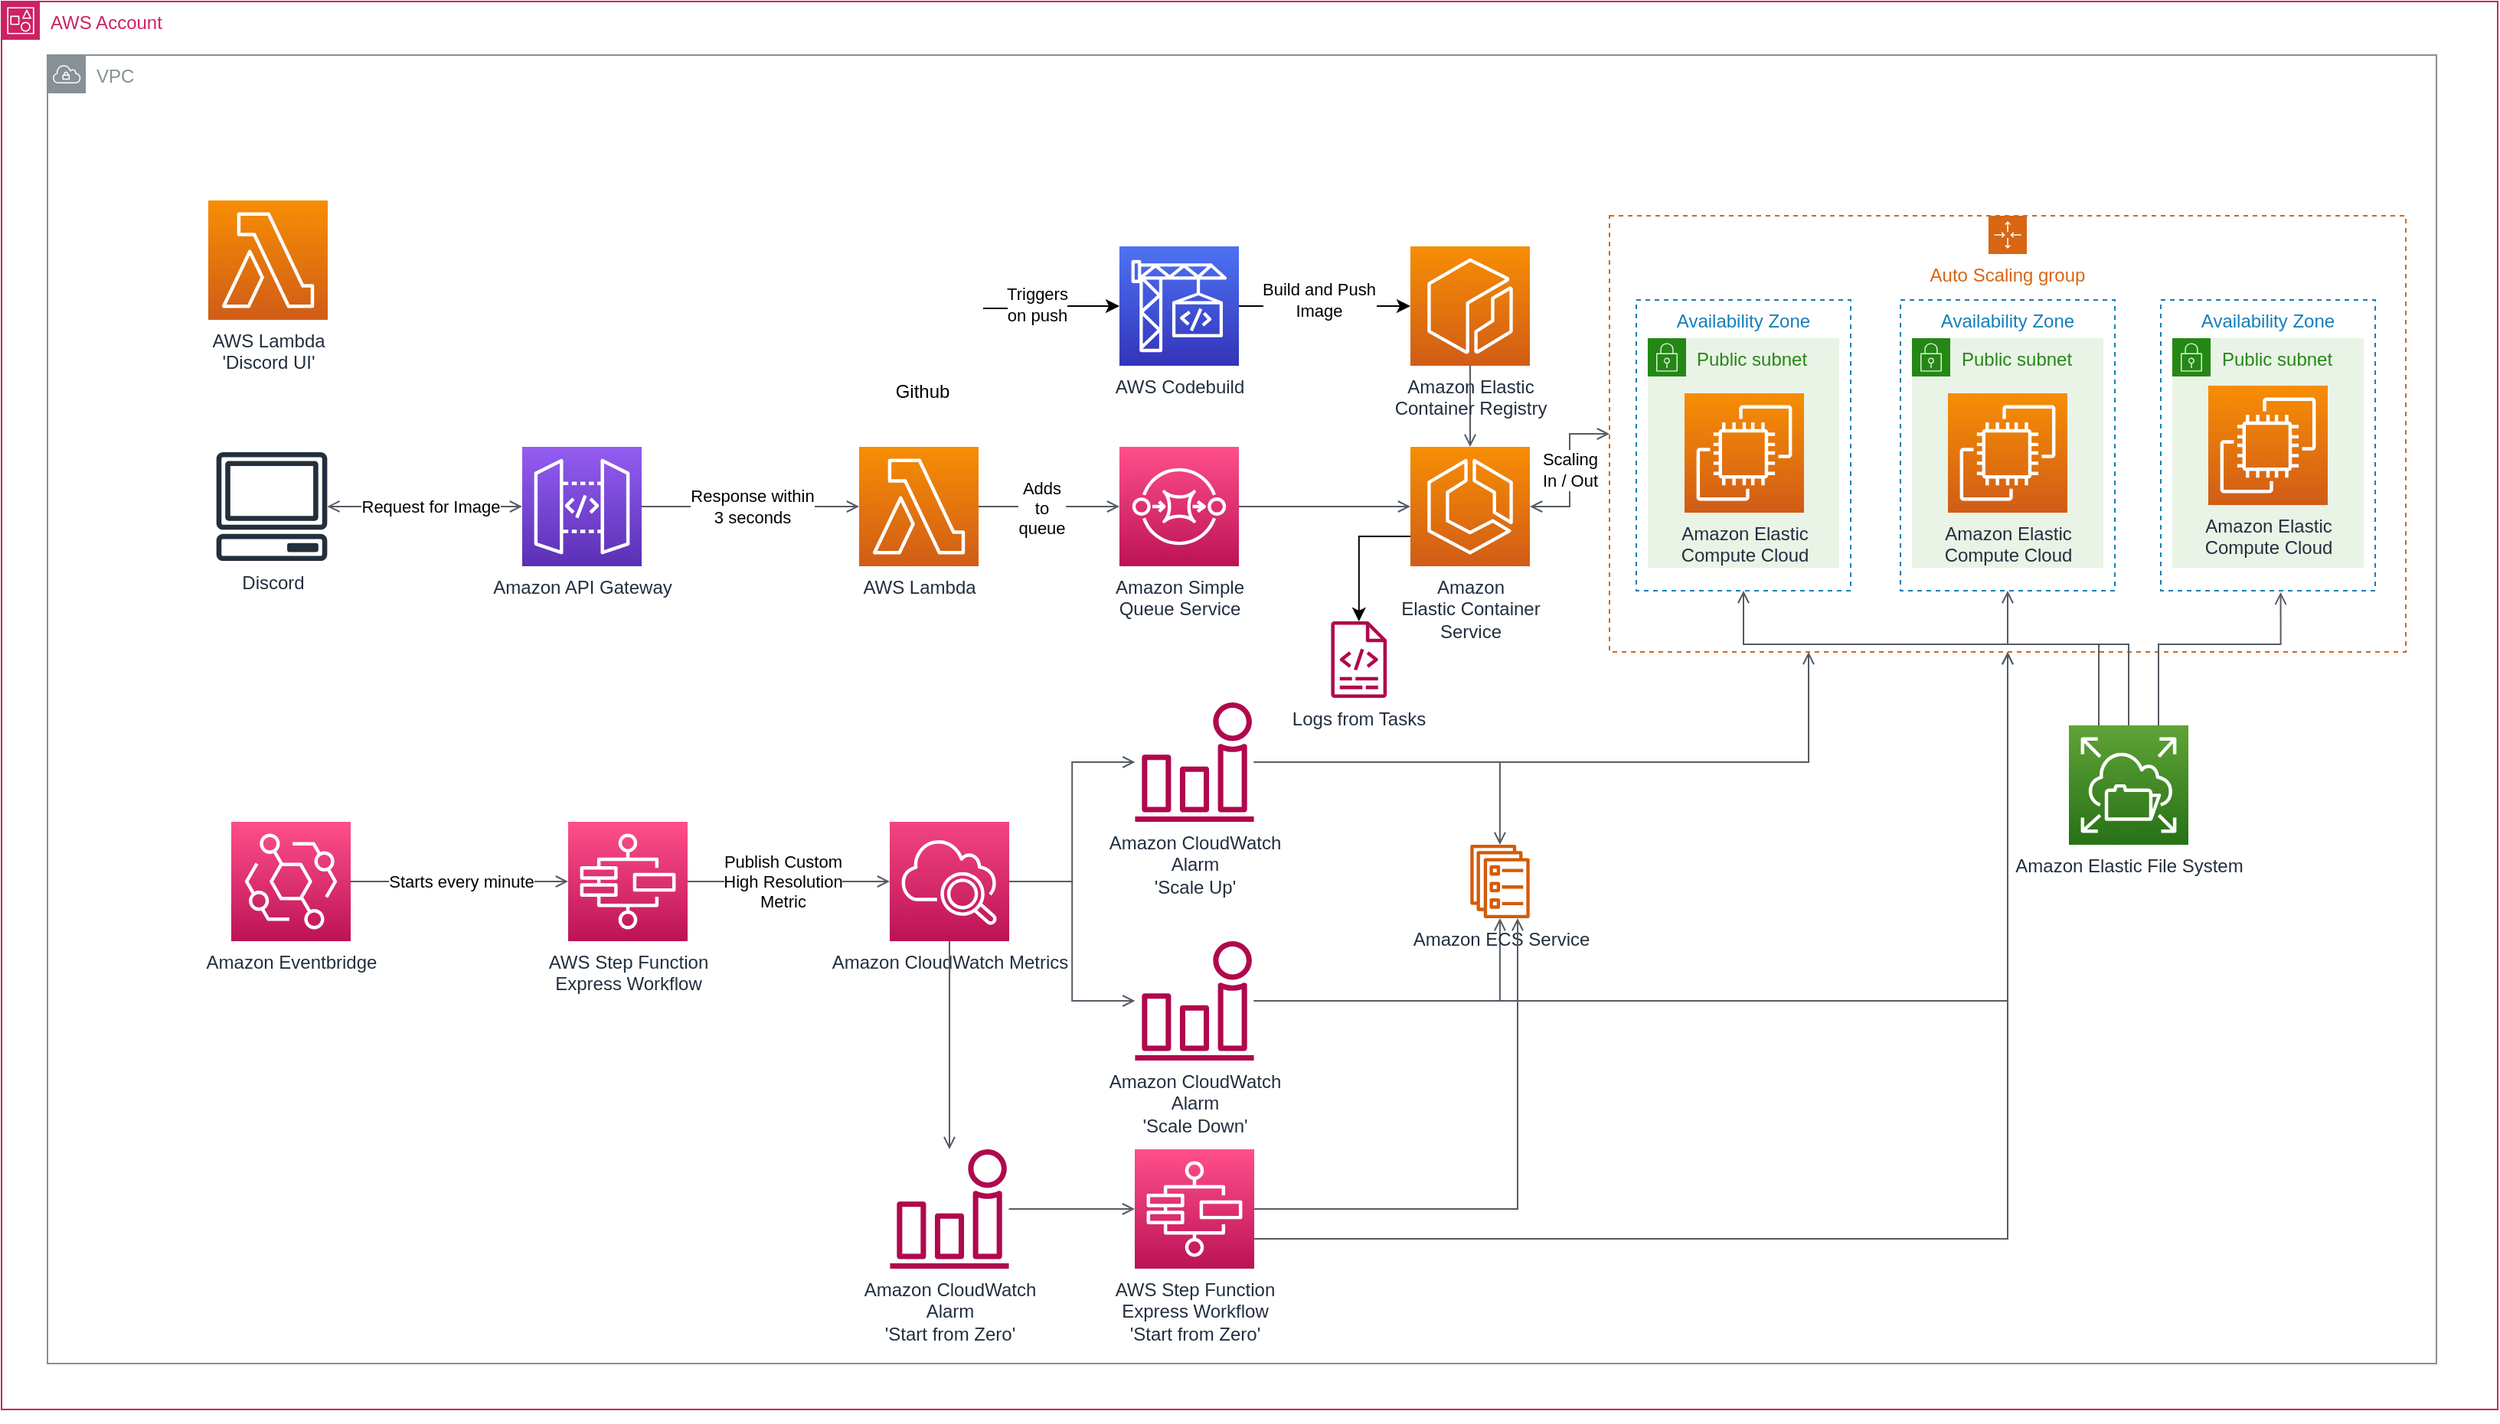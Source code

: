 <mxfile version="21.1.8" type="device">
  <diagram id="-S9FDR58gsspq_TG_L5l" name="Page-1">
    <mxGraphModel dx="2819" dy="907" grid="1" gridSize="10" guides="1" tooltips="1" connect="1" arrows="1" fold="1" page="1" pageScale="1" pageWidth="850" pageHeight="1100" math="0" shadow="0">
      <root>
        <mxCell id="0" />
        <mxCell id="1" parent="0" />
        <mxCell id="LBKzVTDVFtK7t_4-wIvV-5" value="Amazon API Gateway" style="sketch=0;points=[[0,0,0],[0.25,0,0],[0.5,0,0],[0.75,0,0],[1,0,0],[0,1,0],[0.25,1,0],[0.5,1,0],[0.75,1,0],[1,1,0],[0,0.25,0],[0,0.5,0],[0,0.75,0],[1,0.25,0],[1,0.5,0],[1,0.75,0]];outlineConnect=0;fontColor=#232F3E;gradientColor=#945DF2;gradientDirection=north;fillColor=#5A30B5;strokeColor=#ffffff;dashed=0;verticalLabelPosition=bottom;verticalAlign=top;align=center;html=1;fontSize=12;fontStyle=0;aspect=fixed;shape=mxgraph.aws4.resourceIcon;resIcon=mxgraph.aws4.api_gateway;" parent="1" vertex="1">
          <mxGeometry x="290" y="411" width="78" height="78" as="geometry" />
        </mxCell>
        <mxCell id="LBKzVTDVFtK7t_4-wIvV-10" value="AWS Lambda" style="sketch=0;points=[[0,0,0],[0.25,0,0],[0.5,0,0],[0.75,0,0],[1,0,0],[0,1,0],[0.25,1,0],[0.5,1,0],[0.75,1,0],[1,1,0],[0,0.25,0],[0,0.5,0],[0,0.75,0],[1,0.25,0],[1,0.5,0],[1,0.75,0]];outlineConnect=0;fontColor=#232F3E;gradientColor=#F78E04;gradientDirection=north;fillColor=#D05C17;strokeColor=#ffffff;dashed=0;verticalLabelPosition=bottom;verticalAlign=top;align=center;html=1;fontSize=12;fontStyle=0;aspect=fixed;shape=mxgraph.aws4.resourceIcon;resIcon=mxgraph.aws4.lambda;" parent="1" vertex="1">
          <mxGeometry x="510" y="411" width="78" height="78" as="geometry" />
        </mxCell>
        <mxCell id="LBKzVTDVFtK7t_4-wIvV-12" value="Amazon Simple&lt;br&gt;Queue Service" style="sketch=0;points=[[0,0,0],[0.25,0,0],[0.5,0,0],[0.75,0,0],[1,0,0],[0,1,0],[0.25,1,0],[0.5,1,0],[0.75,1,0],[1,1,0],[0,0.25,0],[0,0.5,0],[0,0.75,0],[1,0.25,0],[1,0.5,0],[1,0.75,0]];outlineConnect=0;fontColor=#232F3E;gradientColor=#FF4F8B;gradientDirection=north;fillColor=#BC1356;strokeColor=#ffffff;dashed=0;verticalLabelPosition=bottom;verticalAlign=top;align=center;html=1;fontSize=12;fontStyle=0;aspect=fixed;shape=mxgraph.aws4.resourceIcon;resIcon=mxgraph.aws4.sqs;" parent="1" vertex="1">
          <mxGeometry x="680" y="411" width="78" height="78" as="geometry" />
        </mxCell>
        <mxCell id="5P9pc8NS2gFNROMfGbjL-8" style="edgeStyle=orthogonalEdgeStyle;rounded=0;orthogonalLoop=1;jettySize=auto;html=1;exitX=0;exitY=0.75;exitDx=0;exitDy=0;exitPerimeter=0;" parent="1" source="LBKzVTDVFtK7t_4-wIvV-15" target="5P9pc8NS2gFNROMfGbjL-7" edge="1">
          <mxGeometry relative="1" as="geometry" />
        </mxCell>
        <mxCell id="LBKzVTDVFtK7t_4-wIvV-15" value="Amazon&lt;br&gt;Elastic Container&lt;br&gt;Service" style="sketch=0;points=[[0,0,0],[0.25,0,0],[0.5,0,0],[0.75,0,0],[1,0,0],[0,1,0],[0.25,1,0],[0.5,1,0],[0.75,1,0],[1,1,0],[0,0.25,0],[0,0.5,0],[0,0.75,0],[1,0.25,0],[1,0.5,0],[1,0.75,0]];outlineConnect=0;fontColor=#232F3E;gradientColor=#F78E04;gradientDirection=north;fillColor=#D05C17;strokeColor=#ffffff;dashed=0;verticalLabelPosition=bottom;verticalAlign=top;align=center;html=1;fontSize=12;fontStyle=0;aspect=fixed;shape=mxgraph.aws4.resourceIcon;resIcon=mxgraph.aws4.ecs;" parent="1" vertex="1">
          <mxGeometry x="870" y="411" width="78" height="78" as="geometry" />
        </mxCell>
        <mxCell id="LBKzVTDVFtK7t_4-wIvV-17" style="edgeStyle=none;rounded=0;orthogonalLoop=1;jettySize=auto;html=1;exitX=0.5;exitY=1;exitDx=0;exitDy=0;" parent="1" edge="1">
          <mxGeometry relative="1" as="geometry">
            <mxPoint x="1185.0" y="551.5" as="sourcePoint" />
            <mxPoint x="1185.0" y="551.5" as="targetPoint" />
          </mxGeometry>
        </mxCell>
        <mxCell id="LBKzVTDVFtK7t_4-wIvV-23" value="Amazon CloudWatch Metrics" style="sketch=0;points=[[0,0,0],[0.25,0,0],[0.5,0,0],[0.75,0,0],[1,0,0],[0,1,0],[0.25,1,0],[0.5,1,0],[0.75,1,0],[1,1,0],[0,0.25,0],[0,0.5,0],[0,0.75,0],[1,0.25,0],[1,0.5,0],[1,0.75,0]];points=[[0,0,0],[0.25,0,0],[0.5,0,0],[0.75,0,0],[1,0,0],[0,1,0],[0.25,1,0],[0.5,1,0],[0.75,1,0],[1,1,0],[0,0.25,0],[0,0.5,0],[0,0.75,0],[1,0.25,0],[1,0.5,0],[1,0.75,0]];outlineConnect=0;fontColor=#232F3E;gradientColor=#F34482;gradientDirection=north;fillColor=#BC1356;strokeColor=#ffffff;dashed=0;verticalLabelPosition=bottom;verticalAlign=top;align=center;html=1;fontSize=12;fontStyle=0;aspect=fixed;shape=mxgraph.aws4.resourceIcon;resIcon=mxgraph.aws4.cloudwatch_2;" parent="1" vertex="1">
          <mxGeometry x="530" y="656" width="78" height="78" as="geometry" />
        </mxCell>
        <mxCell id="LBKzVTDVFtK7t_4-wIvV-26" value="Amazon CloudWatch&lt;br&gt;Alarm&lt;br&gt;&#39;Scale Up&#39;" style="sketch=0;outlineConnect=0;fontColor=#232F3E;gradientColor=none;fillColor=#B0084D;strokeColor=none;dashed=0;verticalLabelPosition=bottom;verticalAlign=top;align=center;html=1;fontSize=12;fontStyle=0;aspect=fixed;pointerEvents=1;shape=mxgraph.aws4.alarm;" parent="1" vertex="1">
          <mxGeometry x="690" y="578" width="78" height="78" as="geometry" />
        </mxCell>
        <mxCell id="LBKzVTDVFtK7t_4-wIvV-29" value="Amazon CloudWatch&lt;br&gt;Alarm&lt;br&gt;&#39;Scale Down&#39;" style="sketch=0;outlineConnect=0;fontColor=#232F3E;gradientColor=none;fillColor=#B0084D;strokeColor=none;dashed=0;verticalLabelPosition=bottom;verticalAlign=top;align=center;html=1;fontSize=12;fontStyle=0;aspect=fixed;pointerEvents=1;shape=mxgraph.aws4.alarm;" parent="1" vertex="1">
          <mxGeometry x="690" y="734" width="78" height="78" as="geometry" />
        </mxCell>
        <mxCell id="LBKzVTDVFtK7t_4-wIvV-32" value="AWS Account" style="points=[[0,0],[0.25,0],[0.5,0],[0.75,0],[1,0],[1,0.25],[1,0.5],[1,0.75],[1,1],[0.75,1],[0.5,1],[0.25,1],[0,1],[0,0.75],[0,0.5],[0,0.25]];outlineConnect=0;gradientColor=none;html=1;whiteSpace=wrap;fontSize=12;fontStyle=0;container=0;pointerEvents=0;collapsible=0;recursiveResize=0;shape=mxgraph.aws4.group;grIcon=mxgraph.aws4.group_account;strokeColor=#CD2264;fillColor=none;verticalAlign=top;align=left;spacingLeft=30;fontColor=#CD2264;dashed=0;" parent="1" vertex="1">
          <mxGeometry x="-50" y="120" width="1630" height="920" as="geometry" />
        </mxCell>
        <mxCell id="LBKzVTDVFtK7t_4-wIvV-55" style="edgeStyle=orthogonalEdgeStyle;rounded=0;orthogonalLoop=1;jettySize=auto;html=1;exitX=0.5;exitY=1;exitDx=0;exitDy=0;" parent="1" source="LBKzVTDVFtK7t_4-wIvV-32" target="LBKzVTDVFtK7t_4-wIvV-32" edge="1">
          <mxGeometry relative="1" as="geometry" />
        </mxCell>
        <mxCell id="_OiCPr4Hl9nCqYWp3U7V-2" value="" style="edgeStyle=orthogonalEdgeStyle;html=1;endArrow=open;elbow=vertical;startArrow=open;startFill=0;endFill=0;strokeColor=#545B64;rounded=0;entryX=0;entryY=0.5;entryDx=0;entryDy=0;entryPerimeter=0;" parent="1" source="LBKzVTDVFtK7t_4-wIvV-57" target="LBKzVTDVFtK7t_4-wIvV-5" edge="1">
          <mxGeometry width="100" relative="1" as="geometry">
            <mxPoint x="178" y="454.18" as="sourcePoint" />
            <mxPoint x="278" y="454.18" as="targetPoint" />
          </mxGeometry>
        </mxCell>
        <mxCell id="_OiCPr4Hl9nCqYWp3U7V-3" value="Request for Image" style="edgeLabel;html=1;align=center;verticalAlign=middle;resizable=0;points=[];" parent="_OiCPr4Hl9nCqYWp3U7V-2" vertex="1" connectable="0">
          <mxGeometry x="-0.027" relative="1" as="geometry">
            <mxPoint x="5" as="offset" />
          </mxGeometry>
        </mxCell>
        <mxCell id="_OiCPr4Hl9nCqYWp3U7V-4" value="" style="edgeStyle=orthogonalEdgeStyle;html=1;endArrow=open;elbow=vertical;startArrow=none;endFill=0;strokeColor=#545B64;rounded=0;exitX=1;exitY=0.5;exitDx=0;exitDy=0;exitPerimeter=0;entryX=0;entryY=0.5;entryDx=0;entryDy=0;entryPerimeter=0;" parent="1" source="LBKzVTDVFtK7t_4-wIvV-5" target="LBKzVTDVFtK7t_4-wIvV-10" edge="1">
          <mxGeometry width="100" relative="1" as="geometry">
            <mxPoint x="375" y="460" as="sourcePoint" />
            <mxPoint x="475" y="460" as="targetPoint" />
          </mxGeometry>
        </mxCell>
        <mxCell id="_OiCPr4Hl9nCqYWp3U7V-5" value="Response within&lt;br&gt;3 seconds" style="edgeLabel;html=1;align=center;verticalAlign=middle;resizable=0;points=[];" parent="_OiCPr4Hl9nCqYWp3U7V-4" vertex="1" connectable="0">
          <mxGeometry x="0.128" y="-2" relative="1" as="geometry">
            <mxPoint x="-8" y="-2" as="offset" />
          </mxGeometry>
        </mxCell>
        <mxCell id="_OiCPr4Hl9nCqYWp3U7V-9" value="" style="edgeStyle=orthogonalEdgeStyle;html=1;endArrow=open;elbow=vertical;startArrow=none;endFill=0;strokeColor=#545B64;rounded=0;exitX=0.5;exitY=1;exitDx=0;exitDy=0;exitPerimeter=0;entryX=0.5;entryY=0;entryDx=0;entryDy=0;entryPerimeter=0;" parent="1" source="LBKzVTDVFtK7t_4-wIvV-46" target="LBKzVTDVFtK7t_4-wIvV-15" edge="1">
          <mxGeometry width="100" relative="1" as="geometry">
            <mxPoint x="750" y="350" as="sourcePoint" />
            <mxPoint x="850" y="350" as="targetPoint" />
          </mxGeometry>
        </mxCell>
        <mxCell id="_OiCPr4Hl9nCqYWp3U7V-12" value="Scaling&lt;br&gt;In / Out" style="edgeStyle=orthogonalEdgeStyle;html=1;endArrow=open;elbow=vertical;startArrow=open;startFill=0;endFill=0;strokeColor=#545B64;rounded=0;" parent="1" source="LBKzVTDVFtK7t_4-wIvV-15" target="LBKzVTDVFtK7t_4-wIvV-38" edge="1">
          <mxGeometry width="100" relative="1" as="geometry">
            <mxPoint x="1020" y="440" as="sourcePoint" />
            <mxPoint x="1120" y="440" as="targetPoint" />
          </mxGeometry>
        </mxCell>
        <mxCell id="_OiCPr4Hl9nCqYWp3U7V-15" value="" style="edgeStyle=orthogonalEdgeStyle;html=1;endArrow=open;elbow=vertical;startArrow=none;endFill=0;strokeColor=#545B64;rounded=0;exitX=1;exitY=0.5;exitDx=0;exitDy=0;exitPerimeter=0;" parent="1" source="LBKzVTDVFtK7t_4-wIvV-34" edge="1">
          <mxGeometry width="100" relative="1" as="geometry">
            <mxPoint x="450" y="740" as="sourcePoint" />
            <mxPoint x="530" y="695" as="targetPoint" />
          </mxGeometry>
        </mxCell>
        <mxCell id="_OiCPr4Hl9nCqYWp3U7V-17" value="Publish Custom&lt;br&gt;High Resolution&lt;br&gt;Metric" style="edgeLabel;html=1;align=center;verticalAlign=middle;resizable=0;points=[];" parent="_OiCPr4Hl9nCqYWp3U7V-15" vertex="1" connectable="0">
          <mxGeometry x="-0.713" y="-1" relative="1" as="geometry">
            <mxPoint x="43" y="-1" as="offset" />
          </mxGeometry>
        </mxCell>
        <mxCell id="_OiCPr4Hl9nCqYWp3U7V-19" value="" style="edgeStyle=orthogonalEdgeStyle;html=1;endArrow=open;elbow=vertical;startArrow=none;endFill=0;strokeColor=#545B64;rounded=0;exitX=0.5;exitY=1;exitDx=0;exitDy=0;exitPerimeter=0;" parent="1" source="LBKzVTDVFtK7t_4-wIvV-23" target="LBKzVTDVFtK7t_4-wIvV-53" edge="1">
          <mxGeometry width="100" relative="1" as="geometry">
            <mxPoint x="590" y="840" as="sourcePoint" />
            <mxPoint x="690" y="840" as="targetPoint" />
          </mxGeometry>
        </mxCell>
        <mxCell id="_OiCPr4Hl9nCqYWp3U7V-20" value="" style="edgeStyle=orthogonalEdgeStyle;html=1;endArrow=open;elbow=vertical;startArrow=none;endFill=0;strokeColor=#545B64;rounded=0;" parent="1" source="LBKzVTDVFtK7t_4-wIvV-53" edge="1">
          <mxGeometry width="100" relative="1" as="geometry">
            <mxPoint x="730" y="920" as="sourcePoint" />
            <mxPoint x="690" y="909" as="targetPoint" />
          </mxGeometry>
        </mxCell>
        <mxCell id="_OiCPr4Hl9nCqYWp3U7V-23" value="" style="edgeStyle=orthogonalEdgeStyle;html=1;endArrow=open;elbow=vertical;startArrow=none;endFill=0;strokeColor=#545B64;rounded=0;entryX=0.5;entryY=1;entryDx=0;entryDy=0;" parent="1" source="LBKzVTDVFtK7t_4-wIvV-29" target="LBKzVTDVFtK7t_4-wIvV-38" edge="1">
          <mxGeometry width="100" relative="1" as="geometry">
            <mxPoint x="1090" y="760" as="sourcePoint" />
            <mxPoint x="1190" y="760" as="targetPoint" />
          </mxGeometry>
        </mxCell>
        <mxCell id="_OiCPr4Hl9nCqYWp3U7V-25" value="" style="edgeStyle=orthogonalEdgeStyle;html=1;endArrow=open;elbow=vertical;startArrow=none;endFill=0;strokeColor=#545B64;rounded=0;" parent="1" source="LBKzVTDVFtK7t_4-wIvV-29" target="LBKzVTDVFtK7t_4-wIvV-30" edge="1">
          <mxGeometry width="100" relative="1" as="geometry">
            <mxPoint x="840" y="740" as="sourcePoint" />
            <mxPoint x="940" y="740" as="targetPoint" />
          </mxGeometry>
        </mxCell>
        <mxCell id="_OiCPr4Hl9nCqYWp3U7V-26" value="" style="edgeStyle=orthogonalEdgeStyle;html=1;endArrow=open;elbow=vertical;startArrow=none;endFill=0;strokeColor=#545B64;rounded=0;" parent="1" source="LBKzVTDVFtK7t_4-wIvV-23" target="LBKzVTDVFtK7t_4-wIvV-26" edge="1">
          <mxGeometry width="100" relative="1" as="geometry">
            <mxPoint x="650" y="690" as="sourcePoint" />
            <mxPoint x="750" y="690" as="targetPoint" />
          </mxGeometry>
        </mxCell>
        <mxCell id="_OiCPr4Hl9nCqYWp3U7V-27" value="" style="edgeStyle=orthogonalEdgeStyle;html=1;endArrow=open;elbow=vertical;startArrow=none;endFill=0;strokeColor=#545B64;rounded=0;exitX=1;exitY=0.5;exitDx=0;exitDy=0;exitPerimeter=0;" parent="1" source="LBKzVTDVFtK7t_4-wIvV-23" target="LBKzVTDVFtK7t_4-wIvV-29" edge="1">
          <mxGeometry width="100" relative="1" as="geometry">
            <mxPoint x="650" y="690" as="sourcePoint" />
            <mxPoint x="750" y="690" as="targetPoint" />
          </mxGeometry>
        </mxCell>
        <mxCell id="_OiCPr4Hl9nCqYWp3U7V-28" value="" style="edgeStyle=orthogonalEdgeStyle;html=1;endArrow=open;elbow=vertical;startArrow=none;endFill=0;strokeColor=#545B64;rounded=0;" parent="1" source="LBKzVTDVFtK7t_4-wIvV-26" target="LBKzVTDVFtK7t_4-wIvV-30" edge="1">
          <mxGeometry width="100" relative="1" as="geometry">
            <mxPoint x="900" y="570" as="sourcePoint" />
            <mxPoint x="1000" y="570" as="targetPoint" />
          </mxGeometry>
        </mxCell>
        <mxCell id="_OiCPr4Hl9nCqYWp3U7V-29" value="" style="edgeStyle=orthogonalEdgeStyle;html=1;endArrow=open;elbow=vertical;startArrow=none;endFill=0;strokeColor=#545B64;rounded=0;entryX=0.25;entryY=1;entryDx=0;entryDy=0;" parent="1" source="LBKzVTDVFtK7t_4-wIvV-26" target="LBKzVTDVFtK7t_4-wIvV-38" edge="1">
          <mxGeometry width="100" relative="1" as="geometry">
            <mxPoint x="777.786" y="627" as="sourcePoint" />
            <mxPoint x="938.458" y="681" as="targetPoint" />
          </mxGeometry>
        </mxCell>
        <mxCell id="Vg-HxKY5NDHFJkKakWPW-1" value="VPC" style="sketch=0;outlineConnect=0;gradientColor=none;html=1;whiteSpace=wrap;fontSize=12;fontStyle=0;shape=mxgraph.aws4.group;grIcon=mxgraph.aws4.group_vpc;strokeColor=#879196;fillColor=none;verticalAlign=top;align=left;spacingLeft=30;fontColor=#879196;dashed=0;" vertex="1" parent="1">
          <mxGeometry x="-20" y="155" width="1560" height="855" as="geometry" />
        </mxCell>
        <mxCell id="LBKzVTDVFtK7t_4-wIvV-33" value="Amazon Eventbridge" style="sketch=0;points=[[0,0,0],[0.25,0,0],[0.5,0,0],[0.75,0,0],[1,0,0],[0,1,0],[0.25,1,0],[0.5,1,0],[0.75,1,0],[1,1,0],[0,0.25,0],[0,0.5,0],[0,0.75,0],[1,0.25,0],[1,0.5,0],[1,0.75,0]];outlineConnect=0;fontColor=#232F3E;gradientColor=#FF4F8B;gradientDirection=north;fillColor=#BC1356;strokeColor=#ffffff;dashed=0;verticalLabelPosition=bottom;verticalAlign=top;align=center;html=1;fontSize=12;fontStyle=0;aspect=fixed;shape=mxgraph.aws4.resourceIcon;resIcon=mxgraph.aws4.eventbridge;" parent="1" vertex="1">
          <mxGeometry x="100" y="656" width="78" height="78" as="geometry" />
        </mxCell>
        <mxCell id="LBKzVTDVFtK7t_4-wIvV-34" value="AWS Step Function&lt;br&gt;Express Workflow" style="sketch=0;points=[[0,0,0],[0.25,0,0],[0.5,0,0],[0.75,0,0],[1,0,0],[0,1,0],[0.25,1,0],[0.5,1,0],[0.75,1,0],[1,1,0],[0,0.25,0],[0,0.5,0],[0,0.75,0],[1,0.25,0],[1,0.5,0],[1,0.75,0]];outlineConnect=0;fontColor=#232F3E;gradientColor=#FF4F8B;gradientDirection=north;fillColor=#BC1356;strokeColor=#ffffff;dashed=0;verticalLabelPosition=bottom;verticalAlign=top;align=center;html=1;fontSize=12;fontStyle=0;aspect=fixed;shape=mxgraph.aws4.resourceIcon;resIcon=mxgraph.aws4.step_functions;" parent="1" vertex="1">
          <mxGeometry x="320" y="656" width="78" height="78" as="geometry" />
        </mxCell>
        <mxCell id="LBKzVTDVFtK7t_4-wIvV-38" value="Auto Scaling group" style="points=[[0,0],[0.25,0],[0.5,0],[0.75,0],[1,0],[1,0.25],[1,0.5],[1,0.75],[1,1],[0.75,1],[0.5,1],[0.25,1],[0,1],[0,0.75],[0,0.5],[0,0.25]];outlineConnect=0;gradientColor=none;html=1;whiteSpace=wrap;fontSize=12;fontStyle=0;container=1;pointerEvents=0;collapsible=0;recursiveResize=0;shape=mxgraph.aws4.groupCenter;grIcon=mxgraph.aws4.group_auto_scaling_group;grStroke=1;strokeColor=#D86613;fillColor=none;verticalAlign=top;align=center;fontColor=#D86613;dashed=1;spacingTop=25;" parent="1" vertex="1">
          <mxGeometry x="1000" y="260" width="520" height="285" as="geometry" />
        </mxCell>
        <mxCell id="LBKzVTDVFtK7t_4-wIvV-39" value="Availability Zone" style="fillColor=none;strokeColor=#147EBA;dashed=1;verticalAlign=top;fontStyle=0;fontColor=#147EBA;" parent="LBKzVTDVFtK7t_4-wIvV-38" vertex="1">
          <mxGeometry x="17.5" y="55" width="140" height="190" as="geometry" />
        </mxCell>
        <mxCell id="LBKzVTDVFtK7t_4-wIvV-40" value="Availability Zone" style="fillColor=none;strokeColor=#147EBA;dashed=1;verticalAlign=top;fontStyle=0;fontColor=#147EBA;" parent="LBKzVTDVFtK7t_4-wIvV-38" vertex="1">
          <mxGeometry x="190" y="55" width="140" height="190" as="geometry" />
        </mxCell>
        <mxCell id="LBKzVTDVFtK7t_4-wIvV-41" value="Public subnet" style="points=[[0,0],[0.25,0],[0.5,0],[0.75,0],[1,0],[1,0.25],[1,0.5],[1,0.75],[1,1],[0.75,1],[0.5,1],[0.25,1],[0,1],[0,0.75],[0,0.5],[0,0.25]];outlineConnect=0;gradientColor=none;html=1;whiteSpace=wrap;fontSize=12;fontStyle=0;container=1;pointerEvents=0;collapsible=0;recursiveResize=0;shape=mxgraph.aws4.group;grIcon=mxgraph.aws4.group_security_group;grStroke=0;strokeColor=#248814;fillColor=#E9F3E6;verticalAlign=top;align=left;spacingLeft=30;fontColor=#248814;dashed=0;" parent="LBKzVTDVFtK7t_4-wIvV-38" vertex="1">
          <mxGeometry x="197.5" y="80" width="125" height="150" as="geometry" />
        </mxCell>
        <mxCell id="LBKzVTDVFtK7t_4-wIvV-42" value="Availability Zone" style="fillColor=none;strokeColor=#147EBA;dashed=1;verticalAlign=top;fontStyle=0;fontColor=#147EBA;" parent="LBKzVTDVFtK7t_4-wIvV-38" vertex="1">
          <mxGeometry x="360" y="55" width="140" height="190" as="geometry" />
        </mxCell>
        <mxCell id="LBKzVTDVFtK7t_4-wIvV-43" value="Public subnet" style="points=[[0,0],[0.25,0],[0.5,0],[0.75,0],[1,0],[1,0.25],[1,0.5],[1,0.75],[1,1],[0.75,1],[0.5,1],[0.25,1],[0,1],[0,0.75],[0,0.5],[0,0.25]];outlineConnect=0;gradientColor=none;html=1;whiteSpace=wrap;fontSize=12;fontStyle=0;container=1;pointerEvents=0;collapsible=0;recursiveResize=0;shape=mxgraph.aws4.group;grIcon=mxgraph.aws4.group_security_group;grStroke=0;strokeColor=#248814;fillColor=#E9F3E6;verticalAlign=top;align=left;spacingLeft=30;fontColor=#248814;dashed=0;" parent="LBKzVTDVFtK7t_4-wIvV-38" vertex="1">
          <mxGeometry x="367.5" y="80" width="125" height="150" as="geometry" />
        </mxCell>
        <mxCell id="LBKzVTDVFtK7t_4-wIvV-44" value="Amazon Elastic&lt;br&gt;Compute Cloud" style="sketch=0;points=[[0,0,0],[0.25,0,0],[0.5,0,0],[0.75,0,0],[1,0,0],[0,1,0],[0.25,1,0],[0.5,1,0],[0.75,1,0],[1,1,0],[0,0.25,0],[0,0.5,0],[0,0.75,0],[1,0.25,0],[1,0.5,0],[1,0.75,0]];outlineConnect=0;fontColor=#232F3E;gradientColor=#F78E04;gradientDirection=north;fillColor=#D05C17;strokeColor=#ffffff;dashed=0;verticalLabelPosition=bottom;verticalAlign=top;align=center;html=1;fontSize=12;fontStyle=0;aspect=fixed;shape=mxgraph.aws4.resourceIcon;resIcon=mxgraph.aws4.ec2;" parent="LBKzVTDVFtK7t_4-wIvV-38" vertex="1">
          <mxGeometry x="221" y="116" width="78" height="78" as="geometry" />
        </mxCell>
        <mxCell id="LBKzVTDVFtK7t_4-wIvV-45" value="Amazon Elastic&lt;br&gt;Compute Cloud" style="sketch=0;points=[[0,0,0],[0.25,0,0],[0.5,0,0],[0.75,0,0],[1,0,0],[0,1,0],[0.25,1,0],[0.5,1,0],[0.75,1,0],[1,1,0],[0,0.25,0],[0,0.5,0],[0,0.75,0],[1,0.25,0],[1,0.5,0],[1,0.75,0]];outlineConnect=0;fontColor=#232F3E;gradientColor=#F78E04;gradientDirection=north;fillColor=#D05C17;strokeColor=#ffffff;dashed=0;verticalLabelPosition=bottom;verticalAlign=top;align=center;html=1;fontSize=12;fontStyle=0;aspect=fixed;shape=mxgraph.aws4.resourceIcon;resIcon=mxgraph.aws4.ec2;" parent="LBKzVTDVFtK7t_4-wIvV-38" vertex="1">
          <mxGeometry x="391" y="111" width="78" height="78" as="geometry" />
        </mxCell>
        <mxCell id="LBKzVTDVFtK7t_4-wIvV-46" value="Amazon Elastic &lt;br&gt;Container Registry" style="sketch=0;points=[[0,0,0],[0.25,0,0],[0.5,0,0],[0.75,0,0],[1,0,0],[0,1,0],[0.25,1,0],[0.5,1,0],[0.75,1,0],[1,1,0],[0,0.25,0],[0,0.5,0],[0,0.75,0],[1,0.25,0],[1,0.5,0],[1,0.75,0]];outlineConnect=0;fontColor=#232F3E;gradientColor=#F78E04;gradientDirection=north;fillColor=#D05C17;strokeColor=#ffffff;dashed=0;verticalLabelPosition=bottom;verticalAlign=top;align=center;html=1;fontSize=12;fontStyle=0;aspect=fixed;shape=mxgraph.aws4.resourceIcon;resIcon=mxgraph.aws4.ecr;" parent="1" vertex="1">
          <mxGeometry x="870" y="280" width="78" height="78" as="geometry" />
        </mxCell>
        <mxCell id="LBKzVTDVFtK7t_4-wIvV-47" value="Public subnet" style="points=[[0,0],[0.25,0],[0.5,0],[0.75,0],[1,0],[1,0.25],[1,0.5],[1,0.75],[1,1],[0.75,1],[0.5,1],[0.25,1],[0,1],[0,0.75],[0,0.5],[0,0.25]];outlineConnect=0;gradientColor=none;html=1;whiteSpace=wrap;fontSize=12;fontStyle=0;container=1;pointerEvents=0;collapsible=0;recursiveResize=0;shape=mxgraph.aws4.group;grIcon=mxgraph.aws4.group_security_group;grStroke=0;strokeColor=#248814;fillColor=#E9F3E6;verticalAlign=top;align=left;spacingLeft=30;fontColor=#248814;dashed=0;" parent="1" vertex="1">
          <mxGeometry x="1025" y="340" width="125" height="150" as="geometry" />
        </mxCell>
        <mxCell id="LBKzVTDVFtK7t_4-wIvV-48" value="Amazon Elastic&lt;br&gt;Compute Cloud" style="sketch=0;points=[[0,0,0],[0.25,0,0],[0.5,0,0],[0.75,0,0],[1,0,0],[0,1,0],[0.25,1,0],[0.5,1,0],[0.75,1,0],[1,1,0],[0,0.25,0],[0,0.5,0],[0,0.75,0],[1,0.25,0],[1,0.5,0],[1,0.75,0]];outlineConnect=0;fontColor=#232F3E;gradientColor=#F78E04;gradientDirection=north;fillColor=#D05C17;strokeColor=#ffffff;dashed=0;verticalLabelPosition=bottom;verticalAlign=top;align=center;html=1;fontSize=12;fontStyle=0;aspect=fixed;shape=mxgraph.aws4.resourceIcon;resIcon=mxgraph.aws4.ec2;" parent="LBKzVTDVFtK7t_4-wIvV-47" vertex="1">
          <mxGeometry x="24" y="36" width="78" height="78" as="geometry" />
        </mxCell>
        <mxCell id="LBKzVTDVFtK7t_4-wIvV-49" value="AWS Lambda&lt;br&gt;&#39;Discord UI&#39;" style="sketch=0;points=[[0,0,0],[0.25,0,0],[0.5,0,0],[0.75,0,0],[1,0,0],[0,1,0],[0.25,1,0],[0.5,1,0],[0.75,1,0],[1,1,0],[0,0.25,0],[0,0.5,0],[0,0.75,0],[1,0.25,0],[1,0.5,0],[1,0.75,0]];outlineConnect=0;fontColor=#232F3E;gradientColor=#F78E04;gradientDirection=north;fillColor=#D05C17;strokeColor=#ffffff;dashed=0;verticalLabelPosition=bottom;verticalAlign=top;align=center;html=1;fontSize=12;fontStyle=0;aspect=fixed;shape=mxgraph.aws4.resourceIcon;resIcon=mxgraph.aws4.lambda;" parent="1" vertex="1">
          <mxGeometry x="85" y="250" width="78" height="78" as="geometry" />
        </mxCell>
        <mxCell id="LBKzVTDVFtK7t_4-wIvV-51" value="AWS Step Function&lt;br&gt;Express Workflow&lt;br&gt;&#39;Start from Zero&#39;" style="sketch=0;points=[[0,0,0],[0.25,0,0],[0.5,0,0],[0.75,0,0],[1,0,0],[0,1,0],[0.25,1,0],[0.5,1,0],[0.75,1,0],[1,1,0],[0,0.25,0],[0,0.5,0],[0,0.75,0],[1,0.25,0],[1,0.5,0],[1,0.75,0]];outlineConnect=0;fontColor=#232F3E;gradientColor=#FF4F8B;gradientDirection=north;fillColor=#BC1356;strokeColor=#ffffff;dashed=0;verticalLabelPosition=bottom;verticalAlign=top;align=center;html=1;fontSize=12;fontStyle=0;aspect=fixed;shape=mxgraph.aws4.resourceIcon;resIcon=mxgraph.aws4.step_functions;" parent="1" vertex="1">
          <mxGeometry x="690" y="870" width="78" height="78" as="geometry" />
        </mxCell>
        <mxCell id="LBKzVTDVFtK7t_4-wIvV-53" value="Amazon CloudWatch&lt;br&gt;Alarm&lt;br&gt;&#39;Start from Zero&#39;" style="sketch=0;outlineConnect=0;fontColor=#232F3E;gradientColor=none;fillColor=#B0084D;strokeColor=none;dashed=0;verticalLabelPosition=bottom;verticalAlign=top;align=center;html=1;fontSize=12;fontStyle=0;aspect=fixed;pointerEvents=1;shape=mxgraph.aws4.alarm;" parent="1" vertex="1">
          <mxGeometry x="530" y="870" width="78" height="78" as="geometry" />
        </mxCell>
        <mxCell id="LBKzVTDVFtK7t_4-wIvV-57" value="Discord" style="sketch=0;outlineConnect=0;fontColor=#232F3E;gradientColor=none;fillColor=#232F3D;strokeColor=none;dashed=0;verticalLabelPosition=bottom;verticalAlign=top;align=center;html=1;fontSize=12;fontStyle=0;aspect=fixed;pointerEvents=1;shape=mxgraph.aws4.client;" parent="1" vertex="1">
          <mxGeometry x="90" y="414.44" width="73" height="71.12" as="geometry" />
        </mxCell>
        <mxCell id="_OiCPr4Hl9nCqYWp3U7V-7" value="" style="edgeStyle=orthogonalEdgeStyle;html=1;endArrow=open;elbow=vertical;startArrow=none;endFill=0;strokeColor=#545B64;rounded=0;exitX=1;exitY=0.5;exitDx=0;exitDy=0;exitPerimeter=0;" parent="1" source="LBKzVTDVFtK7t_4-wIvV-10" edge="1">
          <mxGeometry width="100" relative="1" as="geometry">
            <mxPoint x="620" y="449.74" as="sourcePoint" />
            <mxPoint x="680" y="450" as="targetPoint" />
          </mxGeometry>
        </mxCell>
        <mxCell id="_OiCPr4Hl9nCqYWp3U7V-8" value="Adds&lt;br&gt;to&lt;br&gt;queue" style="edgeLabel;html=1;align=center;verticalAlign=middle;resizable=0;points=[];" parent="_OiCPr4Hl9nCqYWp3U7V-7" vertex="1" connectable="0">
          <mxGeometry x="-0.111" y="-1" relative="1" as="geometry">
            <mxPoint as="offset" />
          </mxGeometry>
        </mxCell>
        <mxCell id="_OiCPr4Hl9nCqYWp3U7V-6" value="" style="edgeStyle=orthogonalEdgeStyle;html=1;endArrow=open;elbow=vertical;startArrow=none;endFill=0;strokeColor=#545B64;rounded=0;exitX=1;exitY=0.5;exitDx=0;exitDy=0;exitPerimeter=0;" parent="1" source="LBKzVTDVFtK7t_4-wIvV-12" edge="1">
          <mxGeometry width="100" relative="1" as="geometry">
            <mxPoint x="790" y="500" as="sourcePoint" />
            <mxPoint x="870" y="450" as="targetPoint" />
          </mxGeometry>
        </mxCell>
        <mxCell id="_OiCPr4Hl9nCqYWp3U7V-13" value="" style="edgeStyle=orthogonalEdgeStyle;html=1;endArrow=open;elbow=vertical;startArrow=none;endFill=0;strokeColor=#545B64;rounded=0;exitX=1;exitY=0.5;exitDx=0;exitDy=0;exitPerimeter=0;" parent="1" source="LBKzVTDVFtK7t_4-wIvV-33" target="LBKzVTDVFtK7t_4-wIvV-34" edge="1">
          <mxGeometry width="100" relative="1" as="geometry">
            <mxPoint x="210" y="760" as="sourcePoint" />
            <mxPoint x="310" y="760" as="targetPoint" />
          </mxGeometry>
        </mxCell>
        <mxCell id="_OiCPr4Hl9nCqYWp3U7V-14" value="Starts every minute" style="edgeLabel;html=1;align=center;verticalAlign=middle;resizable=0;points=[];" parent="_OiCPr4Hl9nCqYWp3U7V-13" vertex="1" connectable="0">
          <mxGeometry x="-0.33" relative="1" as="geometry">
            <mxPoint x="24" as="offset" />
          </mxGeometry>
        </mxCell>
        <mxCell id="_OiCPr4Hl9nCqYWp3U7V-22" value="" style="edgeStyle=orthogonalEdgeStyle;html=1;endArrow=open;elbow=vertical;startArrow=none;endFill=0;strokeColor=#545B64;rounded=0;exitX=1;exitY=0.75;exitDx=0;exitDy=0;exitPerimeter=0;" parent="1" source="LBKzVTDVFtK7t_4-wIvV-51" target="LBKzVTDVFtK7t_4-wIvV-38" edge="1">
          <mxGeometry width="100" relative="1" as="geometry">
            <mxPoint x="1000" y="920" as="sourcePoint" />
            <mxPoint x="1260" y="550" as="targetPoint" />
          </mxGeometry>
        </mxCell>
        <mxCell id="LBKzVTDVFtK7t_4-wIvV-30" value="Amazon ECS Service" style="sketch=0;outlineConnect=0;fontColor=#232F3E;gradientColor=none;fillColor=#D45B07;strokeColor=none;dashed=0;verticalLabelPosition=bottom;verticalAlign=top;align=center;html=1;fontSize=12;fontStyle=0;aspect=fixed;pointerEvents=1;shape=mxgraph.aws4.ecs_service;" parent="1" vertex="1">
          <mxGeometry x="909" y="671" width="39" height="48" as="geometry" />
        </mxCell>
        <mxCell id="_OiCPr4Hl9nCqYWp3U7V-21" value="" style="edgeStyle=orthogonalEdgeStyle;html=1;endArrow=open;elbow=vertical;startArrow=none;endFill=0;strokeColor=#545B64;rounded=0;exitX=1;exitY=0.5;exitDx=0;exitDy=0;exitPerimeter=0;" parent="1" source="LBKzVTDVFtK7t_4-wIvV-51" target="LBKzVTDVFtK7t_4-wIvV-30" edge="1">
          <mxGeometry width="100" relative="1" as="geometry">
            <mxPoint x="970" y="890" as="sourcePoint" />
            <mxPoint x="940" y="760" as="targetPoint" />
            <Array as="points">
              <mxPoint x="940" y="909" />
            </Array>
          </mxGeometry>
        </mxCell>
        <mxCell id="5P9pc8NS2gFNROMfGbjL-3" style="edgeStyle=orthogonalEdgeStyle;rounded=0;orthogonalLoop=1;jettySize=auto;html=1;exitX=1;exitY=0.5;exitDx=0;exitDy=0;entryX=0;entryY=0.5;entryDx=0;entryDy=0;entryPerimeter=0;" parent="1" source="5P9pc8NS2gFNROMfGbjL-1" target="5P9pc8NS2gFNROMfGbjL-2" edge="1">
          <mxGeometry relative="1" as="geometry" />
        </mxCell>
        <mxCell id="5P9pc8NS2gFNROMfGbjL-4" value="Triggers &lt;br&gt;on push" style="edgeLabel;html=1;align=center;verticalAlign=middle;resizable=0;points=[];" parent="5P9pc8NS2gFNROMfGbjL-3" vertex="1" connectable="0">
          <mxGeometry x="-0.239" y="3" relative="1" as="geometry">
            <mxPoint as="offset" />
          </mxGeometry>
        </mxCell>
        <mxCell id="5P9pc8NS2gFNROMfGbjL-1" value="Github" style="shape=image;html=1;verticalAlign=top;verticalLabelPosition=bottom;labelBackgroundColor=#ffffff;imageAspect=0;aspect=fixed;image=https://cdn0.iconfinder.com/data/icons/phosphor-regular-vol-3/256/git-branch-128.png" parent="1" vertex="1">
          <mxGeometry x="510" y="280" width="81" height="81" as="geometry" />
        </mxCell>
        <mxCell id="5P9pc8NS2gFNROMfGbjL-5" style="edgeStyle=orthogonalEdgeStyle;rounded=0;orthogonalLoop=1;jettySize=auto;html=1;exitX=1;exitY=0.5;exitDx=0;exitDy=0;exitPerimeter=0;" parent="1" source="5P9pc8NS2gFNROMfGbjL-2" target="LBKzVTDVFtK7t_4-wIvV-46" edge="1">
          <mxGeometry relative="1" as="geometry" />
        </mxCell>
        <mxCell id="5P9pc8NS2gFNROMfGbjL-6" value="Build and Push&lt;br&gt;Image" style="edgeLabel;html=1;align=center;verticalAlign=middle;resizable=0;points=[];" parent="5P9pc8NS2gFNROMfGbjL-5" vertex="1" connectable="0">
          <mxGeometry x="0.054" y="3" relative="1" as="geometry">
            <mxPoint x="-7" y="-1" as="offset" />
          </mxGeometry>
        </mxCell>
        <mxCell id="5P9pc8NS2gFNROMfGbjL-2" value="AWS Codebuild" style="sketch=0;points=[[0,0,0],[0.25,0,0],[0.5,0,0],[0.75,0,0],[1,0,0],[0,1,0],[0.25,1,0],[0.5,1,0],[0.75,1,0],[1,1,0],[0,0.25,0],[0,0.5,0],[0,0.75,0],[1,0.25,0],[1,0.5,0],[1,0.75,0]];outlineConnect=0;fontColor=#232F3E;gradientColor=#4D72F3;gradientDirection=north;fillColor=#3334B9;strokeColor=#ffffff;dashed=0;verticalLabelPosition=bottom;verticalAlign=top;align=center;html=1;fontSize=12;fontStyle=0;aspect=fixed;shape=mxgraph.aws4.resourceIcon;resIcon=mxgraph.aws4.codebuild;" parent="1" vertex="1">
          <mxGeometry x="680" y="280" width="78" height="78" as="geometry" />
        </mxCell>
        <mxCell id="5P9pc8NS2gFNROMfGbjL-7" value="Logs from Tasks" style="sketch=0;outlineConnect=0;fontColor=#232F3E;gradientColor=none;fillColor=#B0084D;strokeColor=none;dashed=0;verticalLabelPosition=bottom;verticalAlign=top;align=center;html=1;fontSize=12;fontStyle=0;aspect=fixed;pointerEvents=1;shape=mxgraph.aws4.logs;" parent="1" vertex="1">
          <mxGeometry x="802.76" y="525" width="67.24" height="50" as="geometry" />
        </mxCell>
        <mxCell id="Vg-HxKY5NDHFJkKakWPW-8" value="Amazon Elastic File System" style="sketch=0;points=[[0,0,0],[0.25,0,0],[0.5,0,0],[0.75,0,0],[1,0,0],[0,1,0],[0.25,1,0],[0.5,1,0],[0.75,1,0],[1,1,0],[0,0.25,0],[0,0.5,0],[0,0.75,0],[1,0.25,0],[1,0.5,0],[1,0.75,0]];outlineConnect=0;fontColor=#232F3E;gradientColor=#60A337;gradientDirection=north;fillColor=#277116;strokeColor=#ffffff;dashed=0;verticalLabelPosition=bottom;verticalAlign=top;align=center;html=1;fontSize=12;fontStyle=0;aspect=fixed;shape=mxgraph.aws4.resourceIcon;resIcon=mxgraph.aws4.elastic_file_system;" vertex="1" parent="1">
          <mxGeometry x="1300" y="593" width="78" height="78" as="geometry" />
        </mxCell>
        <mxCell id="Vg-HxKY5NDHFJkKakWPW-11" value="" style="edgeStyle=orthogonalEdgeStyle;html=1;endArrow=open;elbow=vertical;startArrow=none;endFill=0;strokeColor=#545B64;rounded=0;exitX=0.75;exitY=0;exitDx=0;exitDy=0;exitPerimeter=0;entryX=0.559;entryY=1.005;entryDx=0;entryDy=0;entryPerimeter=0;" edge="1" parent="1" source="Vg-HxKY5NDHFJkKakWPW-8" target="LBKzVTDVFtK7t_4-wIvV-42">
          <mxGeometry width="100" relative="1" as="geometry">
            <mxPoint x="1349" y="603" as="sourcePoint" />
            <mxPoint x="1440" y="515" as="targetPoint" />
            <Array as="points">
              <mxPoint x="1359" y="540" />
              <mxPoint x="1438" y="540" />
            </Array>
          </mxGeometry>
        </mxCell>
        <mxCell id="Vg-HxKY5NDHFJkKakWPW-12" value="" style="edgeStyle=orthogonalEdgeStyle;html=1;endArrow=open;elbow=vertical;startArrow=none;endFill=0;strokeColor=#545B64;rounded=0;exitX=0.5;exitY=0;exitDx=0;exitDy=0;exitPerimeter=0;entryX=0.5;entryY=1;entryDx=0;entryDy=0;" edge="1" parent="1" source="Vg-HxKY5NDHFJkKakWPW-8" target="LBKzVTDVFtK7t_4-wIvV-40">
          <mxGeometry width="100" relative="1" as="geometry">
            <mxPoint x="1359" y="613" as="sourcePoint" />
            <mxPoint x="1450" y="525" as="targetPoint" />
            <Array as="points">
              <mxPoint x="1339" y="540" />
              <mxPoint x="1260" y="540" />
            </Array>
          </mxGeometry>
        </mxCell>
        <mxCell id="Vg-HxKY5NDHFJkKakWPW-13" value="" style="edgeStyle=orthogonalEdgeStyle;html=1;endArrow=open;elbow=vertical;startArrow=none;endFill=0;strokeColor=#545B64;rounded=0;exitX=0.25;exitY=0;exitDx=0;exitDy=0;exitPerimeter=0;entryX=0.5;entryY=1;entryDx=0;entryDy=0;" edge="1" parent="1" source="Vg-HxKY5NDHFJkKakWPW-8" target="LBKzVTDVFtK7t_4-wIvV-39">
          <mxGeometry width="100" relative="1" as="geometry">
            <mxPoint x="1349" y="603" as="sourcePoint" />
            <mxPoint x="1270" y="515" as="targetPoint" />
            <Array as="points">
              <mxPoint x="1319" y="540" />
              <mxPoint x="1087" y="540" />
            </Array>
          </mxGeometry>
        </mxCell>
      </root>
    </mxGraphModel>
  </diagram>
</mxfile>
